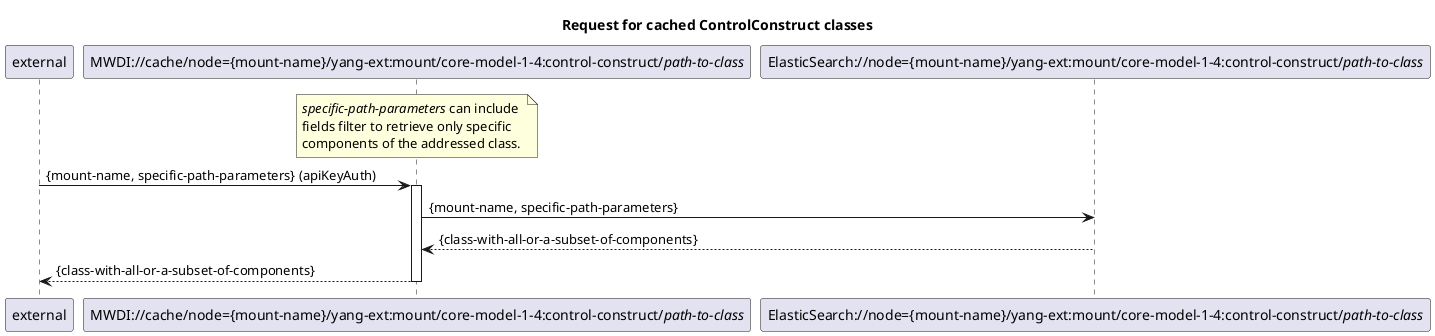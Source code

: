 @startuml 210_CacheRessourcePath
skinparam responseMessageBelowArrow true

title Request for cached ControlConstruct classes

participant "external" as requestor
participant "MWDI://cache/node={mount-name}/yang-ext:mount/core-model-1-4:control-construct/<i>path-to-class</i>" as CacheControlConstructClass
participant "ElasticSearch://node={mount-name}/yang-ext:mount/core-model-1-4:control-construct/<i>path-to-class</i>" as EsControlConstructClass

note over CacheControlConstructClass: <i>specific-path-parameters</i> can include \nfields filter to retrieve only specific \ncomponents of the addressed class.
requestor -> CacheControlConstructClass: {mount-name, specific-path-parameters} (apiKeyAuth)
activate CacheControlConstructClass

CacheControlConstructClass -> EsControlConstructClass: {mount-name, specific-path-parameters}
EsControlConstructClass --> CacheControlConstructClass: {class-with-all-or-a-subset-of-components}

CacheControlConstructClass --> requestor: {class-with-all-or-a-subset-of-components}
deactivate CacheControlConstructClass

@enduml